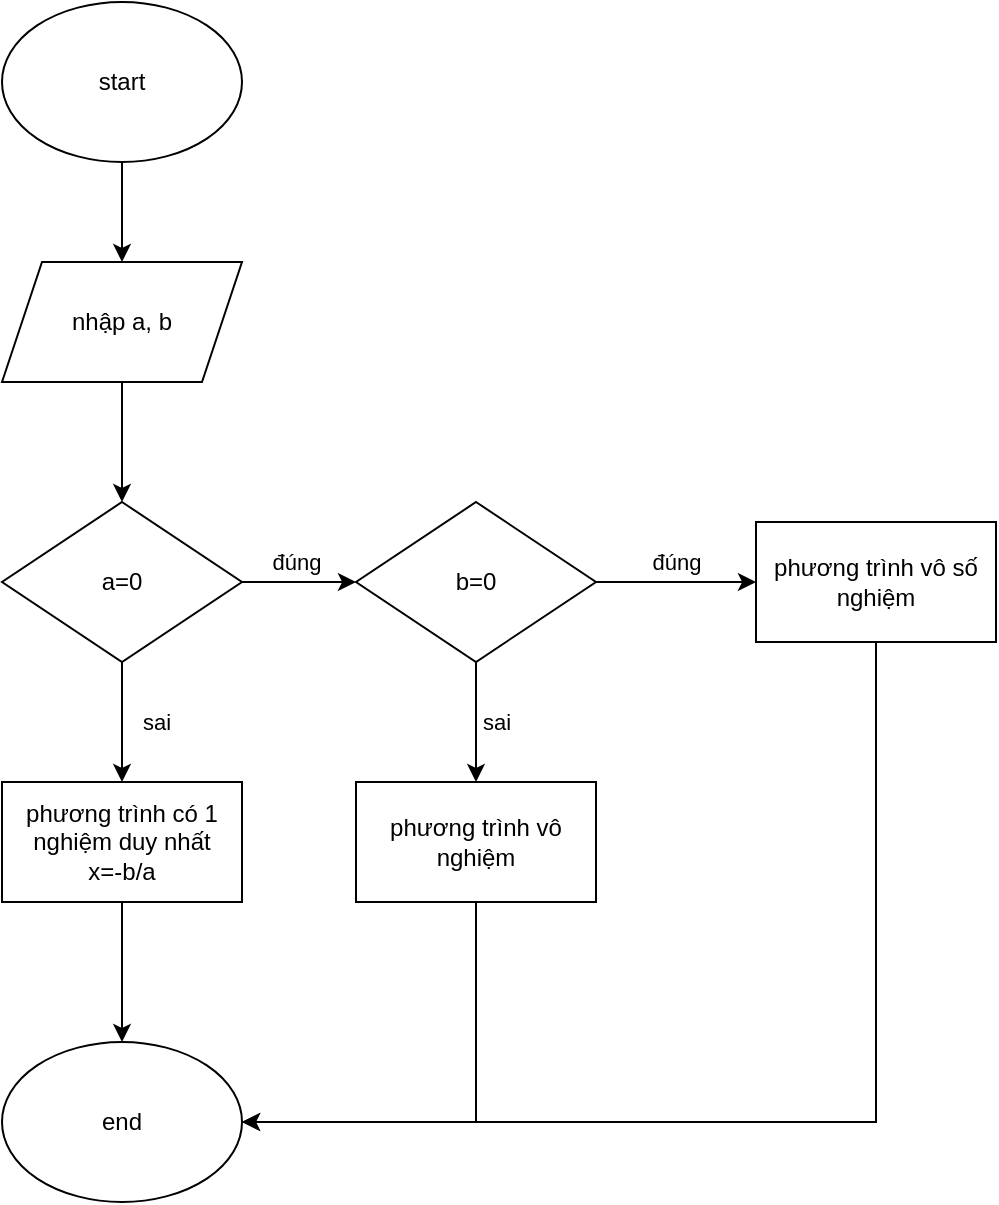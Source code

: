 <mxfile version="24.8.6">
  <diagram id="C5RBs43oDa-KdzZeNtuy" name="Page-1">
    <mxGraphModel dx="872" dy="803" grid="1" gridSize="10" guides="1" tooltips="1" connect="1" arrows="1" fold="1" page="1" pageScale="1" pageWidth="827" pageHeight="1169" math="0" shadow="0">
      <root>
        <mxCell id="WIyWlLk6GJQsqaUBKTNV-0" />
        <mxCell id="WIyWlLk6GJQsqaUBKTNV-1" parent="WIyWlLk6GJQsqaUBKTNV-0" />
        <mxCell id="CuezIsUQjXc_RTp8R77G-4" value="" style="edgeStyle=orthogonalEdgeStyle;rounded=0;orthogonalLoop=1;jettySize=auto;html=1;" edge="1" parent="WIyWlLk6GJQsqaUBKTNV-1" source="CuezIsUQjXc_RTp8R77G-0" target="CuezIsUQjXc_RTp8R77G-3">
          <mxGeometry relative="1" as="geometry" />
        </mxCell>
        <mxCell id="CuezIsUQjXc_RTp8R77G-0" value="start" style="ellipse;whiteSpace=wrap;html=1;" vertex="1" parent="WIyWlLk6GJQsqaUBKTNV-1">
          <mxGeometry x="353" y="30" width="120" height="80" as="geometry" />
        </mxCell>
        <mxCell id="CuezIsUQjXc_RTp8R77G-6" value="" style="edgeStyle=orthogonalEdgeStyle;rounded=0;orthogonalLoop=1;jettySize=auto;html=1;" edge="1" parent="WIyWlLk6GJQsqaUBKTNV-1" source="CuezIsUQjXc_RTp8R77G-3" target="CuezIsUQjXc_RTp8R77G-5">
          <mxGeometry relative="1" as="geometry" />
        </mxCell>
        <mxCell id="CuezIsUQjXc_RTp8R77G-3" value="nhập a, b" style="shape=parallelogram;perimeter=parallelogramPerimeter;whiteSpace=wrap;html=1;fixedSize=1;" vertex="1" parent="WIyWlLk6GJQsqaUBKTNV-1">
          <mxGeometry x="353" y="160" width="120" height="60" as="geometry" />
        </mxCell>
        <mxCell id="CuezIsUQjXc_RTp8R77G-12" value="sai" style="edgeStyle=orthogonalEdgeStyle;rounded=0;orthogonalLoop=1;jettySize=auto;html=1;" edge="1" parent="WIyWlLk6GJQsqaUBKTNV-1" source="CuezIsUQjXc_RTp8R77G-5" target="CuezIsUQjXc_RTp8R77G-11">
          <mxGeometry y="17" relative="1" as="geometry">
            <Array as="points">
              <mxPoint x="413" y="390" />
              <mxPoint x="413" y="390" />
            </Array>
            <mxPoint as="offset" />
          </mxGeometry>
        </mxCell>
        <mxCell id="CuezIsUQjXc_RTp8R77G-14" value="đúng" style="edgeStyle=orthogonalEdgeStyle;rounded=0;orthogonalLoop=1;jettySize=auto;html=1;" edge="1" parent="WIyWlLk6GJQsqaUBKTNV-1" source="CuezIsUQjXc_RTp8R77G-5" target="CuezIsUQjXc_RTp8R77G-13">
          <mxGeometry x="-0.053" y="10" relative="1" as="geometry">
            <mxPoint as="offset" />
          </mxGeometry>
        </mxCell>
        <mxCell id="CuezIsUQjXc_RTp8R77G-5" value="a=0" style="rhombus;whiteSpace=wrap;html=1;" vertex="1" parent="WIyWlLk6GJQsqaUBKTNV-1">
          <mxGeometry x="353" y="280" width="120" height="80" as="geometry" />
        </mxCell>
        <mxCell id="CuezIsUQjXc_RTp8R77G-20" value="" style="edgeStyle=orthogonalEdgeStyle;rounded=0;orthogonalLoop=1;jettySize=auto;html=1;" edge="1" parent="WIyWlLk6GJQsqaUBKTNV-1" source="CuezIsUQjXc_RTp8R77G-11" target="CuezIsUQjXc_RTp8R77G-19">
          <mxGeometry relative="1" as="geometry" />
        </mxCell>
        <mxCell id="CuezIsUQjXc_RTp8R77G-11" value="phương trình có 1 nghiệm duy nhất&lt;div&gt;x=-b/a&lt;/div&gt;" style="whiteSpace=wrap;html=1;" vertex="1" parent="WIyWlLk6GJQsqaUBKTNV-1">
          <mxGeometry x="353" y="420" width="120" height="60" as="geometry" />
        </mxCell>
        <mxCell id="CuezIsUQjXc_RTp8R77G-16" value="sai" style="edgeStyle=orthogonalEdgeStyle;rounded=0;orthogonalLoop=1;jettySize=auto;html=1;" edge="1" parent="WIyWlLk6GJQsqaUBKTNV-1" source="CuezIsUQjXc_RTp8R77G-13" target="CuezIsUQjXc_RTp8R77G-15">
          <mxGeometry y="10" relative="1" as="geometry">
            <mxPoint as="offset" />
          </mxGeometry>
        </mxCell>
        <mxCell id="CuezIsUQjXc_RTp8R77G-18" value="đúng" style="edgeStyle=orthogonalEdgeStyle;rounded=0;orthogonalLoop=1;jettySize=auto;html=1;" edge="1" parent="WIyWlLk6GJQsqaUBKTNV-1" source="CuezIsUQjXc_RTp8R77G-13" target="CuezIsUQjXc_RTp8R77G-17">
          <mxGeometry y="10" relative="1" as="geometry">
            <mxPoint as="offset" />
          </mxGeometry>
        </mxCell>
        <mxCell id="CuezIsUQjXc_RTp8R77G-13" value="b=0" style="rhombus;whiteSpace=wrap;html=1;" vertex="1" parent="WIyWlLk6GJQsqaUBKTNV-1">
          <mxGeometry x="530" y="280" width="120" height="80" as="geometry" />
        </mxCell>
        <mxCell id="CuezIsUQjXc_RTp8R77G-21" style="edgeStyle=orthogonalEdgeStyle;rounded=0;orthogonalLoop=1;jettySize=auto;html=1;exitX=0.5;exitY=1;exitDx=0;exitDy=0;entryX=1;entryY=0.5;entryDx=0;entryDy=0;" edge="1" parent="WIyWlLk6GJQsqaUBKTNV-1" source="CuezIsUQjXc_RTp8R77G-15" target="CuezIsUQjXc_RTp8R77G-19">
          <mxGeometry relative="1" as="geometry" />
        </mxCell>
        <mxCell id="CuezIsUQjXc_RTp8R77G-15" value="phương trình vô nghiệm" style="whiteSpace=wrap;html=1;" vertex="1" parent="WIyWlLk6GJQsqaUBKTNV-1">
          <mxGeometry x="530" y="420" width="120" height="60" as="geometry" />
        </mxCell>
        <mxCell id="CuezIsUQjXc_RTp8R77G-23" style="edgeStyle=orthogonalEdgeStyle;rounded=0;orthogonalLoop=1;jettySize=auto;html=1;exitX=0.5;exitY=1;exitDx=0;exitDy=0;entryX=1;entryY=0.5;entryDx=0;entryDy=0;" edge="1" parent="WIyWlLk6GJQsqaUBKTNV-1" source="CuezIsUQjXc_RTp8R77G-17" target="CuezIsUQjXc_RTp8R77G-19">
          <mxGeometry relative="1" as="geometry" />
        </mxCell>
        <mxCell id="CuezIsUQjXc_RTp8R77G-17" value="phương trình vô số nghiệm" style="whiteSpace=wrap;html=1;" vertex="1" parent="WIyWlLk6GJQsqaUBKTNV-1">
          <mxGeometry x="730" y="290" width="120" height="60" as="geometry" />
        </mxCell>
        <mxCell id="CuezIsUQjXc_RTp8R77G-19" value="end" style="ellipse;whiteSpace=wrap;html=1;" vertex="1" parent="WIyWlLk6GJQsqaUBKTNV-1">
          <mxGeometry x="353" y="550" width="120" height="80" as="geometry" />
        </mxCell>
      </root>
    </mxGraphModel>
  </diagram>
</mxfile>
